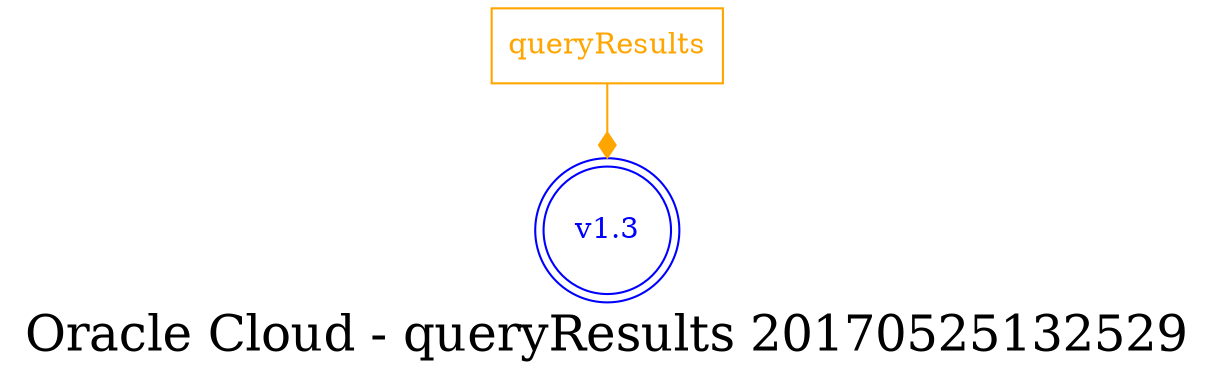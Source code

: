 digraph LexiconGraph {
graph[label="Oracle Cloud - queryResults 20170525132529", fontsize=24]
splines=true
"v1.3" [color=blue, fontcolor=blue, shape=doublecircle]
"queryResults" [color=orange, fontcolor=orange, shape=box]
"queryResults" -> "v1.3" [color=orange, fontcolor=orange, arrowhead=diamond, arrowtail=none]
}
